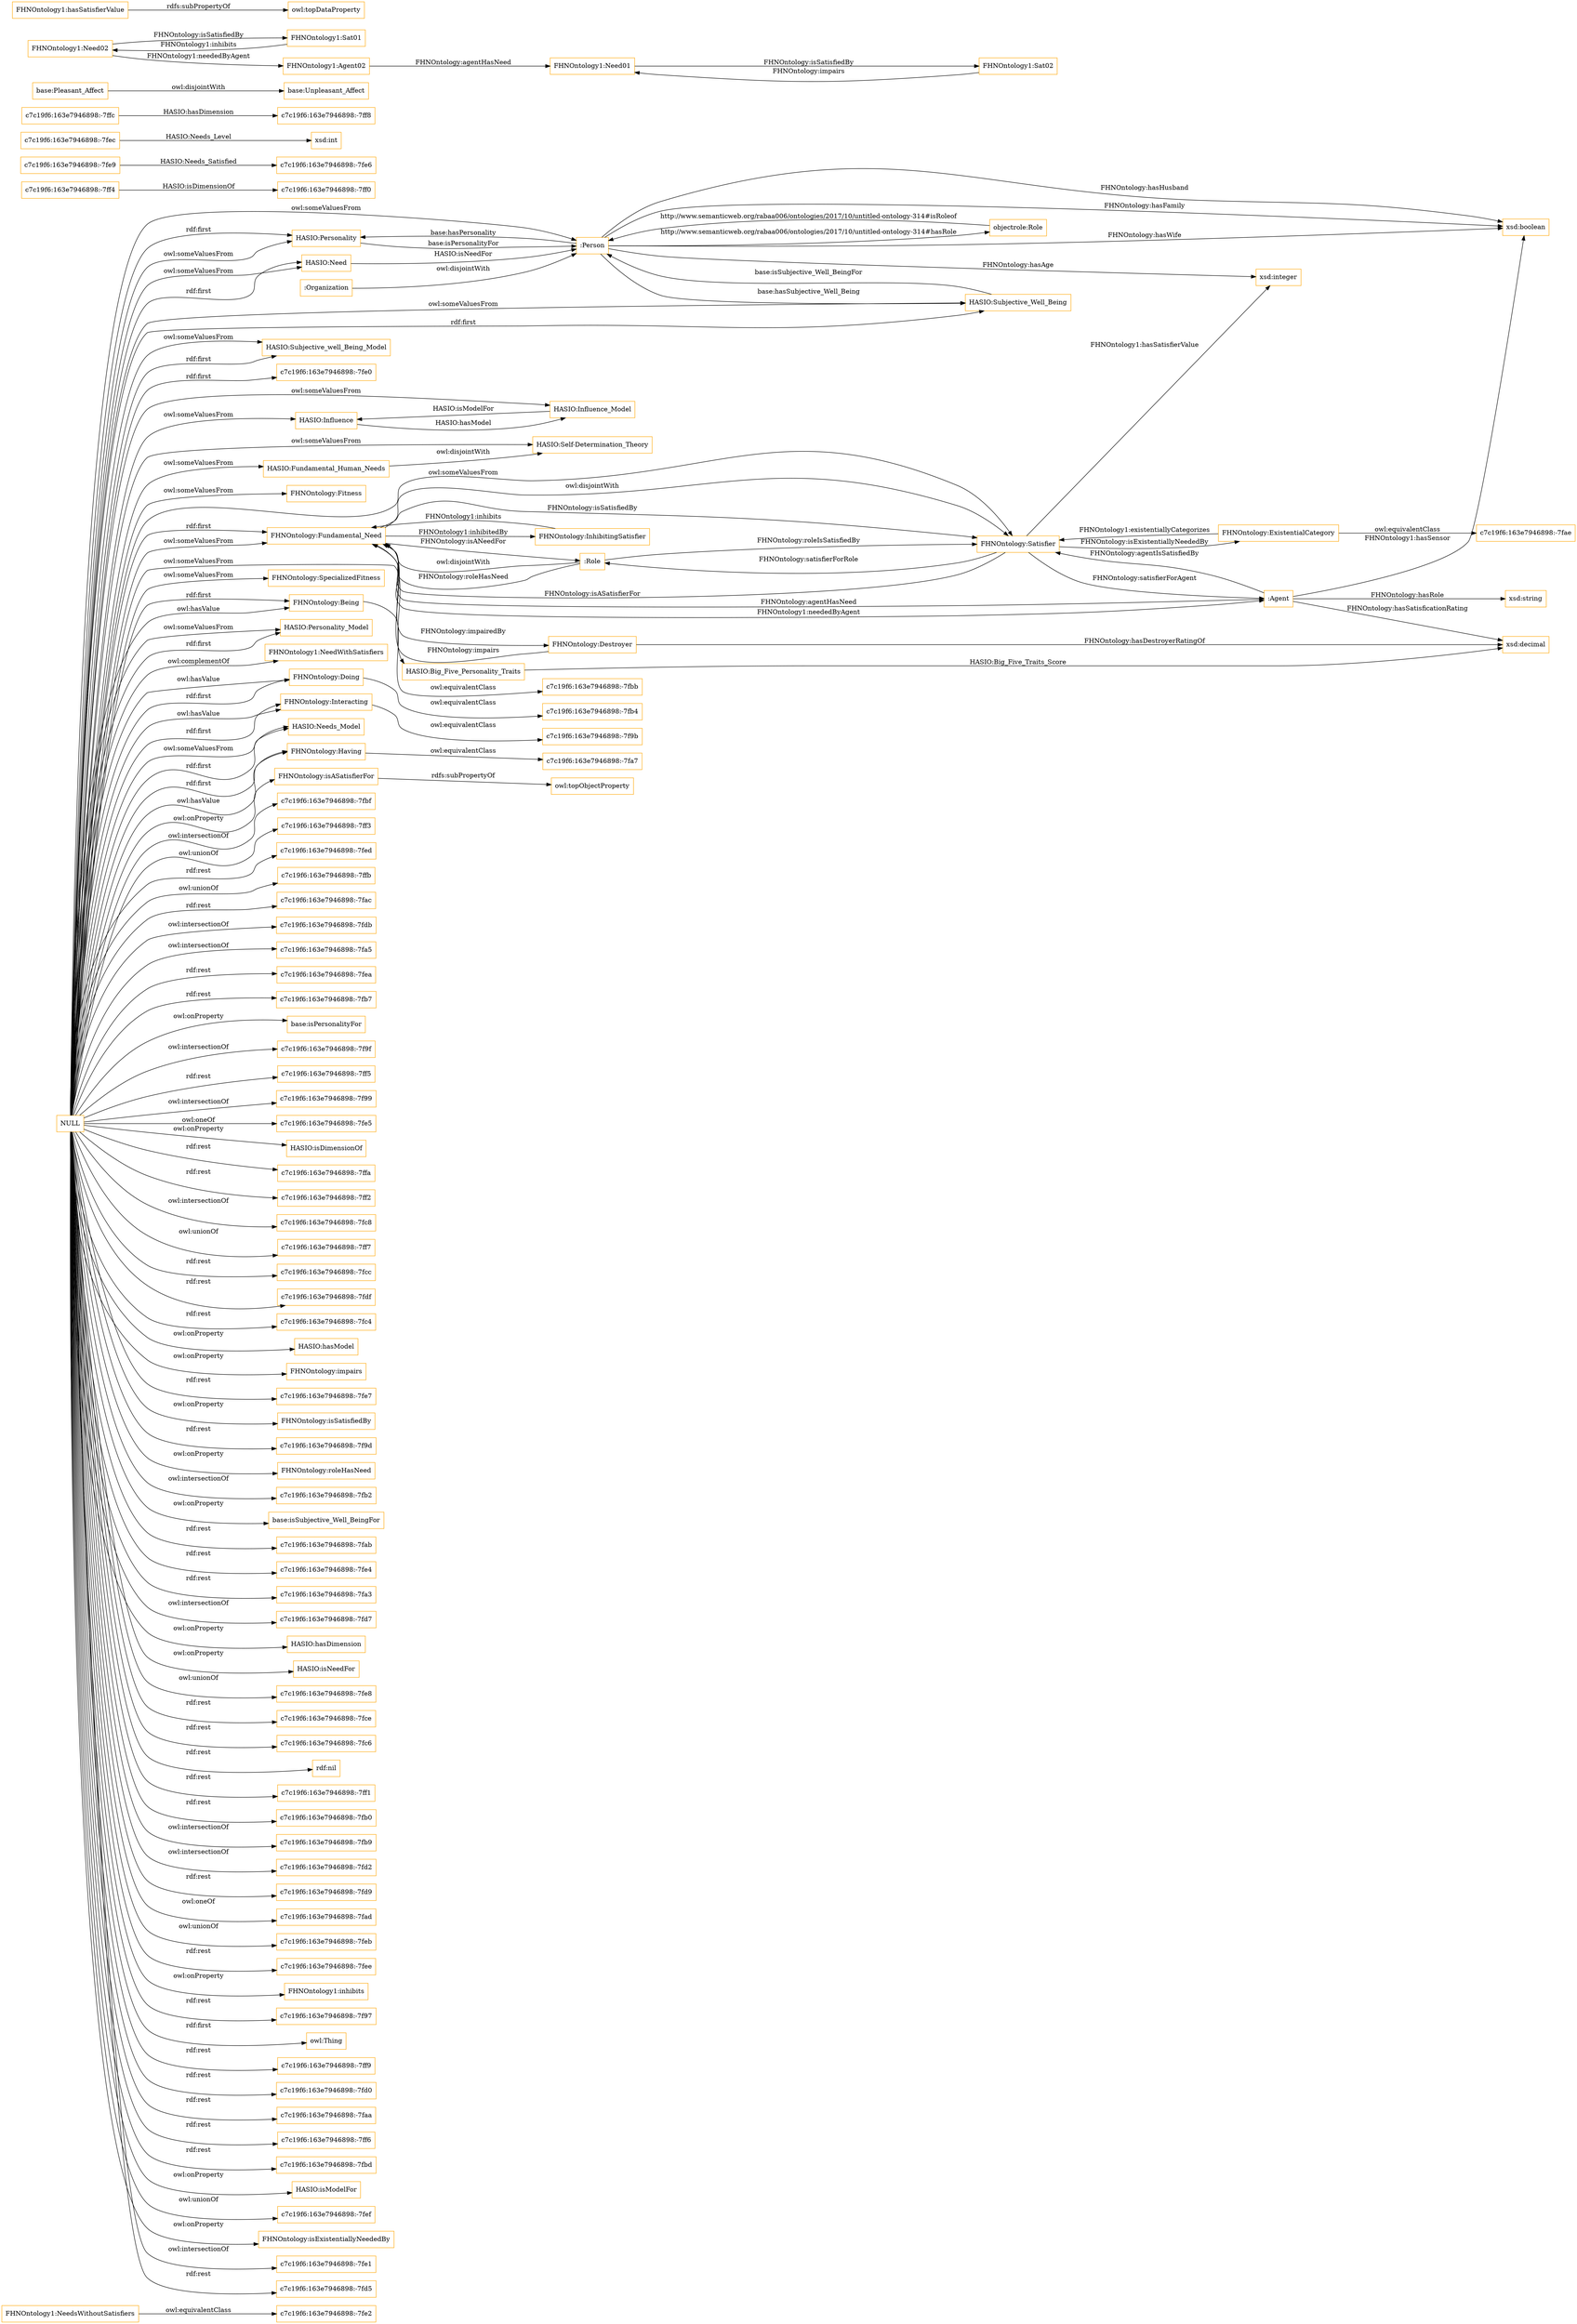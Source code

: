 digraph ar2dtool_diagram { 
rankdir=LR;
size="1501"
node [shape = rectangle, color="orange"]; "c7c19f6:163e7946898:-7fe2" "HASIO:Personality" "HASIO:Subjective_well_Being_Model" "c7c19f6:163e7946898:-7ff4" "FHNOntology1:NeedsWithoutSatisfiers" "c7c19f6:163e7946898:-7fe9" "FHNOntology:Destroyer" "c7c19f6:163e7946898:-7f9b" "c7c19f6:163e7946898:-7fe0" "HASIO:Influence" "c7c19f6:163e7946898:-7fec" ":Person" "c7c19f6:163e7946898:-7ffc" "HASIO:Fundamental_Human_Needs" "HASIO:Need" "FHNOntology:Fitness" "c7c19f6:163e7946898:-7fbb" "HASIO:Subjective_Well_Being" "HASIO:Self-Determination_Theory" "FHNOntology:Fundamental_Need" "FHNOntology:SpecializedFitness" "c7c19f6:163e7946898:-7ff8" "FHNOntology:ExistentialCategory" "base:Unpleasant_Affect" ":Role" "FHNOntology:InhibitingSatisfier" ":Organization" ":Agent" "FHNOntology:Being" "c7c19f6:163e7946898:-7fa7" "c7c19f6:163e7946898:-7fae" "c7c19f6:163e7946898:-7fb4" "FHNOntology:Satisfier" "c7c19f6:163e7946898:-7ff0" "HASIO:Personality_Model" "FHNOntology1:NeedWithSatisfiers" "base:Pleasant_Affect" "FHNOntology:Doing" "HASIO:Big_Five_Personality_Traits" "FHNOntology:Interacting" "HASIO:Needs_Model" "FHNOntology:Having" "objectrole:Role" "HASIO:Influence_Model" ; /*classes style*/
	"FHNOntology:Interacting" -> "c7c19f6:163e7946898:-7f9b" [ label = "owl:equivalentClass" ];
	"FHNOntology:isASatisfierFor" -> "owl:topObjectProperty" [ label = "rdfs:subPropertyOf" ];
	"FHNOntology1:Need01" -> "FHNOntology1:Sat02" [ label = "FHNOntology:isSatisfiedBy" ];
	"FHNOntology:Fundamental_Need" -> "FHNOntology:Satisfier" [ label = "owl:disjointWith" ];
	"FHNOntology:Being" -> "c7c19f6:163e7946898:-7fbb" [ label = "owl:equivalentClass" ];
	"FHNOntology:Doing" -> "c7c19f6:163e7946898:-7fb4" [ label = "owl:equivalentClass" ];
	":Role" -> "FHNOntology:Fundamental_Need" [ label = "owl:disjointWith" ];
	"FHNOntology1:Agent02" -> "FHNOntology1:Need01" [ label = "FHNOntology:agentHasNeed" ];
	"FHNOntology1:Sat02" -> "FHNOntology1:Need01" [ label = "FHNOntology:impairs" ];
	"FHNOntology1:NeedsWithoutSatisfiers" -> "c7c19f6:163e7946898:-7fe2" [ label = "owl:equivalentClass" ];
	":Organization" -> ":Person" [ label = "owl:disjointWith" ];
	"NULL" -> "c7c19f6:163e7946898:-7fbf" [ label = "owl:intersectionOf" ];
	"NULL" -> "c7c19f6:163e7946898:-7ff3" [ label = "owl:unionOf" ];
	"NULL" -> "c7c19f6:163e7946898:-7fed" [ label = "rdf:rest" ];
	"NULL" -> "c7c19f6:163e7946898:-7ffb" [ label = "owl:unionOf" ];
	"NULL" -> "c7c19f6:163e7946898:-7fac" [ label = "rdf:rest" ];
	"NULL" -> "c7c19f6:163e7946898:-7fdb" [ label = "owl:intersectionOf" ];
	"NULL" -> "c7c19f6:163e7946898:-7fa5" [ label = "owl:intersectionOf" ];
	"NULL" -> "HASIO:Personality" [ label = "rdf:first" ];
	"NULL" -> "c7c19f6:163e7946898:-7fea" [ label = "rdf:rest" ];
	"NULL" -> "c7c19f6:163e7946898:-7fb7" [ label = "rdf:rest" ];
	"NULL" -> "HASIO:Fundamental_Human_Needs" [ label = "owl:someValuesFrom" ];
	"NULL" -> "base:isPersonalityFor" [ label = "owl:onProperty" ];
	"NULL" -> "HASIO:Needs_Model" [ label = "rdf:first" ];
	"NULL" -> "FHNOntology:Fundamental_Need" [ label = "rdf:first" ];
	"NULL" -> "c7c19f6:163e7946898:-7f9f" [ label = "owl:intersectionOf" ];
	"NULL" -> "FHNOntology:Satisfier" [ label = "owl:someValuesFrom" ];
	"NULL" -> "c7c19f6:163e7946898:-7ff5" [ label = "rdf:rest" ];
	"NULL" -> "c7c19f6:163e7946898:-7f99" [ label = "owl:intersectionOf" ];
	"NULL" -> "c7c19f6:163e7946898:-7fe5" [ label = "owl:oneOf" ];
	"NULL" -> "HASIO:isDimensionOf" [ label = "owl:onProperty" ];
	"NULL" -> "HASIO:Subjective_Well_Being" [ label = "rdf:first" ];
	"NULL" -> "c7c19f6:163e7946898:-7ffa" [ label = "rdf:rest" ];
	"NULL" -> "c7c19f6:163e7946898:-7ff2" [ label = "rdf:rest" ];
	"NULL" -> "c7c19f6:163e7946898:-7fc8" [ label = "owl:intersectionOf" ];
	"NULL" -> "c7c19f6:163e7946898:-7ff7" [ label = "owl:unionOf" ];
	"NULL" -> "HASIO:Need" [ label = "owl:someValuesFrom" ];
	"NULL" -> "c7c19f6:163e7946898:-7fcc" [ label = "rdf:rest" ];
	"NULL" -> "c7c19f6:163e7946898:-7fdf" [ label = "rdf:rest" ];
	"NULL" -> "c7c19f6:163e7946898:-7fc4" [ label = "rdf:rest" ];
	"NULL" -> "HASIO:Influence" [ label = "owl:someValuesFrom" ];
	"NULL" -> "HASIO:hasModel" [ label = "owl:onProperty" ];
	"NULL" -> "FHNOntology:impairs" [ label = "owl:onProperty" ];
	"NULL" -> "FHNOntology:Interacting" [ label = "rdf:first" ];
	"NULL" -> "c7c19f6:163e7946898:-7fe7" [ label = "rdf:rest" ];
	"NULL" -> "HASIO:Personality" [ label = "owl:someValuesFrom" ];
	"NULL" -> "FHNOntology:isSatisfiedBy" [ label = "owl:onProperty" ];
	"NULL" -> "c7c19f6:163e7946898:-7f9d" [ label = "rdf:rest" ];
	"NULL" -> "HASIO:Self-Determination_Theory" [ label = "owl:someValuesFrom" ];
	"NULL" -> "FHNOntology:roleHasNeed" [ label = "owl:onProperty" ];
	"NULL" -> "c7c19f6:163e7946898:-7fb2" [ label = "owl:intersectionOf" ];
	"NULL" -> "base:isSubjective_Well_BeingFor" [ label = "owl:onProperty" ];
	"NULL" -> "c7c19f6:163e7946898:-7fab" [ label = "rdf:rest" ];
	"NULL" -> "c7c19f6:163e7946898:-7fe4" [ label = "rdf:rest" ];
	"NULL" -> "c7c19f6:163e7946898:-7fa3" [ label = "rdf:rest" ];
	"NULL" -> "c7c19f6:163e7946898:-7fd7" [ label = "owl:intersectionOf" ];
	"NULL" -> "HASIO:hasDimension" [ label = "owl:onProperty" ];
	"NULL" -> "HASIO:isNeedFor" [ label = "owl:onProperty" ];
	"NULL" -> "FHNOntology:isASatisfierFor" [ label = "owl:onProperty" ];
	"NULL" -> "FHNOntology:SpecializedFitness" [ label = "owl:someValuesFrom" ];
	"NULL" -> "HASIO:Personality_Model" [ label = "rdf:first" ];
	"NULL" -> "c7c19f6:163e7946898:-7fe8" [ label = "owl:unionOf" ];
	"NULL" -> "HASIO:Personality_Model" [ label = "owl:someValuesFrom" ];
	"NULL" -> "c7c19f6:163e7946898:-7fce" [ label = "rdf:rest" ];
	"NULL" -> "c7c19f6:163e7946898:-7fc6" [ label = "rdf:rest" ];
	"NULL" -> "HASIO:Subjective_well_Being_Model" [ label = "rdf:first" ];
	"NULL" -> "FHNOntology:Doing" [ label = "rdf:first" ];
	"NULL" -> "rdf:nil" [ label = "rdf:rest" ];
	"NULL" -> "c7c19f6:163e7946898:-7ff1" [ label = "rdf:rest" ];
	"NULL" -> "c7c19f6:163e7946898:-7fb0" [ label = "rdf:rest" ];
	"NULL" -> "c7c19f6:163e7946898:-7fb9" [ label = "owl:intersectionOf" ];
	"NULL" -> "c7c19f6:163e7946898:-7fd2" [ label = "owl:intersectionOf" ];
	"NULL" -> "c7c19f6:163e7946898:-7fd9" [ label = "rdf:rest" ];
	"NULL" -> "FHNOntology:Having" [ label = "owl:hasValue" ];
	"NULL" -> "HASIO:Influence_Model" [ label = "owl:someValuesFrom" ];
	"NULL" -> "c7c19f6:163e7946898:-7fad" [ label = "owl:oneOf" ];
	"NULL" -> "c7c19f6:163e7946898:-7feb" [ label = "owl:unionOf" ];
	"NULL" -> "c7c19f6:163e7946898:-7fee" [ label = "rdf:rest" ];
	"NULL" -> "HASIO:Need" [ label = "rdf:first" ];
	"NULL" -> "FHNOntology1:inhibits" [ label = "owl:onProperty" ];
	"NULL" -> "c7c19f6:163e7946898:-7f97" [ label = "rdf:rest" ];
	"NULL" -> "owl:Thing" [ label = "rdf:first" ];
	"NULL" -> "c7c19f6:163e7946898:-7ff9" [ label = "rdf:rest" ];
	"NULL" -> "FHNOntology:Doing" [ label = "owl:hasValue" ];
	"NULL" -> "c7c19f6:163e7946898:-7fd0" [ label = "rdf:rest" ];
	"NULL" -> "c7c19f6:163e7946898:-7faa" [ label = "rdf:rest" ];
	"NULL" -> "c7c19f6:163e7946898:-7fe0" [ label = "rdf:first" ];
	"NULL" -> "c7c19f6:163e7946898:-7ff6" [ label = "rdf:rest" ];
	"NULL" -> "c7c19f6:163e7946898:-7fbd" [ label = "rdf:rest" ];
	"NULL" -> "HASIO:isModelFor" [ label = "owl:onProperty" ];
	"NULL" -> "FHNOntology:Having" [ label = "rdf:first" ];
	"NULL" -> "FHNOntology:Being" [ label = "owl:hasValue" ];
	"NULL" -> "FHNOntology1:NeedWithSatisfiers" [ label = "owl:complementOf" ];
	"NULL" -> "FHNOntology:Fitness" [ label = "owl:someValuesFrom" ];
	"NULL" -> "HASIO:Subjective_well_Being_Model" [ label = "owl:someValuesFrom" ];
	"NULL" -> "FHNOntology:Fundamental_Need" [ label = "owl:someValuesFrom" ];
	"NULL" -> "c7c19f6:163e7946898:-7fef" [ label = "owl:unionOf" ];
	"NULL" -> "FHNOntology:isExistentiallyNeededBy" [ label = "owl:onProperty" ];
	"NULL" -> ":Person" [ label = "owl:someValuesFrom" ];
	"NULL" -> "c7c19f6:163e7946898:-7fe1" [ label = "owl:intersectionOf" ];
	"NULL" -> "FHNOntology:Interacting" [ label = "owl:hasValue" ];
	"NULL" -> "HASIO:Big_Five_Personality_Traits" [ label = "owl:someValuesFrom" ];
	"NULL" -> "HASIO:Needs_Model" [ label = "owl:someValuesFrom" ];
	"NULL" -> "c7c19f6:163e7946898:-7fd5" [ label = "rdf:rest" ];
	"NULL" -> "FHNOntology:Being" [ label = "rdf:first" ];
	"NULL" -> "HASIO:Subjective_Well_Being" [ label = "owl:someValuesFrom" ];
	"FHNOntology:ExistentialCategory" -> "c7c19f6:163e7946898:-7fae" [ label = "owl:equivalentClass" ];
	"FHNOntology1:Sat01" -> "FHNOntology1:Need02" [ label = "FHNOntology1:inhibits" ];
	"FHNOntology1:hasSatisfierValue" -> "owl:topDataProperty" [ label = "rdfs:subPropertyOf" ];
	"HASIO:Fundamental_Human_Needs" -> "HASIO:Self-Determination_Theory" [ label = "owl:disjointWith" ];
	"FHNOntology:Having" -> "c7c19f6:163e7946898:-7fa7" [ label = "owl:equivalentClass" ];
	"base:Pleasant_Affect" -> "base:Unpleasant_Affect" [ label = "owl:disjointWith" ];
	"FHNOntology1:Need02" -> "FHNOntology1:Sat01" [ label = "FHNOntology:isSatisfiedBy" ];
	"FHNOntology1:Need02" -> "FHNOntology1:Agent02" [ label = "FHNOntology1:neededByAgent" ];
	"FHNOntology:Fundamental_Need" -> "FHNOntology:Satisfier" [ label = "FHNOntology:isSatisfiedBy" ];
	":Person" -> "xsd:boolean" [ label = "FHNOntology:hasFamily" ];
	":Person" -> "xsd:integer" [ label = "FHNOntology:hasAge" ];
	":Person" -> "objectrole:Role" [ label = "http://www.semanticweb.org/rabaa006/ontologies/2017/10/untitled-ontology-314#hasRole" ];
	"FHNOntology:Satisfier" -> "FHNOntology:ExistentialCategory" [ label = "FHNOntology:isExistentiallyNeededBy" ];
	":Agent" -> "FHNOntology:Fundamental_Need" [ label = "FHNOntology:agentHasNeed" ];
	"HASIO:Subjective_Well_Being" -> ":Person" [ label = "base:isSubjective_Well_BeingFor" ];
	"FHNOntology:Fundamental_Need" -> ":Agent" [ label = "FHNOntology1:neededByAgent" ];
	"FHNOntology:Satisfier" -> ":Agent" [ label = "FHNOntology:satisfierForAgent" ];
	":Agent" -> "FHNOntology:Satisfier" [ label = "FHNOntology:agentIsSatisfiedBy" ];
	"FHNOntology:Satisfier" -> "xsd:integer" [ label = "FHNOntology1:hasSatisfierValue" ];
	"FHNOntology:Destroyer" -> "xsd:decimal" [ label = "FHNOntology:hasDestroyerRatingOf" ];
	"FHNOntology:InhibitingSatisfier" -> "FHNOntology:Fundamental_Need" [ label = "FHNOntology1:inhibits" ];
	":Agent" -> "xsd:decimal" [ label = "FHNOntology:hasSatisficationRating" ];
	":Person" -> "xsd:boolean" [ label = "FHNOntology:hasWife" ];
	":Person" -> "HASIO:Subjective_Well_Being" [ label = "base:hasSubjective_Well_Being" ];
	":Agent" -> "xsd:boolean" [ label = "FHNOntology1:hasSensor" ];
	"FHNOntology:Fundamental_Need" -> "FHNOntology:Destroyer" [ label = "FHNOntology:impairedBy" ];
	"HASIO:Need" -> ":Person" [ label = "HASIO:isNeedFor" ];
	"HASIO:Big_Five_Personality_Traits" -> "xsd:decimal" [ label = "HASIO:Big_Five_Traits_Score" ];
	":Role" -> "FHNOntology:Satisfier" [ label = "FHNOntology:roleIsSatisfiedBy" ];
	":Person" -> "HASIO:Personality" [ label = "base:hasPersonality" ];
	"objectrole:Role" -> ":Person" [ label = "http://www.semanticweb.org/rabaa006/ontologies/2017/10/untitled-ontology-314#isRoleof" ];
	"c7c19f6:163e7946898:-7fe9" -> "c7c19f6:163e7946898:-7fe6" [ label = "HASIO:Needs_Satisfied" ];
	"FHNOntology:Satisfier" -> "FHNOntology:Fundamental_Need" [ label = "FHNOntology:isASatisfierFor" ];
	"HASIO:Personality" -> ":Person" [ label = "base:isPersonalityFor" ];
	":Role" -> "FHNOntology:Fundamental_Need" [ label = "FHNOntology:roleHasNeed" ];
	"FHNOntology:Satisfier" -> ":Role" [ label = "FHNOntology:satisfierForRole" ];
	"c7c19f6:163e7946898:-7ffc" -> "c7c19f6:163e7946898:-7ff8" [ label = "HASIO:hasDimension" ];
	"FHNOntology:Fundamental_Need" -> ":Role" [ label = "FHNOntology:isANeedFor" ];
	"FHNOntology:ExistentialCategory" -> "FHNOntology:Satisfier" [ label = "FHNOntology1:existentiallyCategorizes" ];
	"HASIO:Influence" -> "HASIO:Influence_Model" [ label = "HASIO:hasModel" ];
	":Person" -> "xsd:boolean" [ label = "FHNOntology:hasHusband" ];
	":Agent" -> "xsd:string" [ label = "FHNOntology:hasRole" ];
	"FHNOntology:Fundamental_Need" -> "FHNOntology:InhibitingSatisfier" [ label = "FHNOntology1:inhibitedBy" ];
	"c7c19f6:163e7946898:-7ff4" -> "c7c19f6:163e7946898:-7ff0" [ label = "HASIO:isDimensionOf" ];
	"HASIO:Influence_Model" -> "HASIO:Influence" [ label = "HASIO:isModelFor" ];
	"FHNOntology:Destroyer" -> "FHNOntology:Fundamental_Need" [ label = "FHNOntology:impairs" ];
	"c7c19f6:163e7946898:-7fec" -> "xsd:int" [ label = "HASIO:Needs_Level" ];

}
